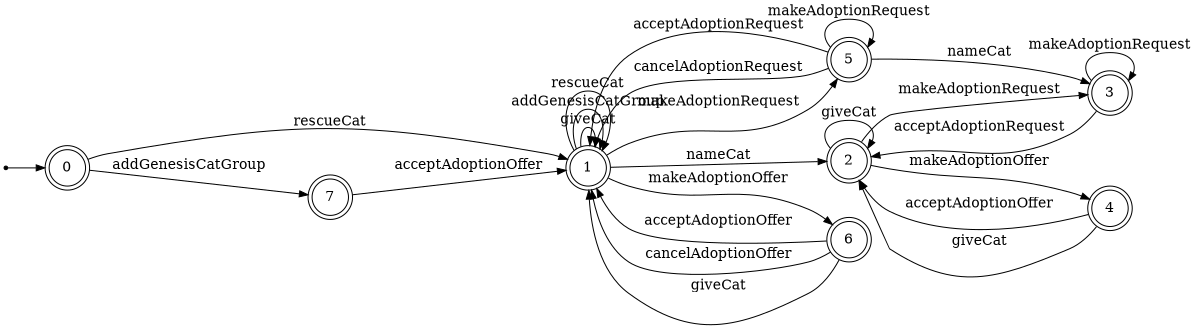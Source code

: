 digraph {
	ranksep=0.5 size="8, 8"
	rankdir=LR
	Initial [label="" fontsize=14.0 shape=point]
	0 [fontsize=14.0 shape=doublecircle]
	1 [fontsize=14.0 shape=doublecircle]
	2 [fontsize=14.0 shape=doublecircle]
	3 [fontsize=14.0 shape=doublecircle]
	4 [fontsize=14.0 shape=doublecircle]
	5 [fontsize=14.0 shape=doublecircle]
	6 [fontsize=14.0 shape=doublecircle]
	7 [fontsize=14.0 shape=doublecircle]
	Initial -> 0 [arrowsize=0.85]
	0 -> 7 [label=" addGenesisCatGroup " arrowsize=0.85 fontsize=14.0]
	0 -> 1 [label=" rescueCat " arrowsize=0.85 fontsize=14.0]
	1 -> 1 [label=" giveCat " arrowsize=0.85 fontsize=14.0]
	1 -> 6 [label=" makeAdoptionOffer " arrowsize=0.85 fontsize=14.0]
	1 -> 5 [label=" makeAdoptionRequest " arrowsize=0.85 fontsize=14.0]
	1 -> 2 [label=" nameCat " arrowsize=0.85 fontsize=14.0]
	1 -> 1 [label=" addGenesisCatGroup " arrowsize=0.85 fontsize=14.0]
	1 -> 1 [label=" rescueCat " arrowsize=0.85 fontsize=14.0]
	2 -> 2 [label=" giveCat " arrowsize=0.85 fontsize=14.0]
	2 -> 4 [label=" makeAdoptionOffer " arrowsize=0.85 fontsize=14.0]
	2 -> 3 [label=" makeAdoptionRequest " arrowsize=0.85 fontsize=14.0]
	3 -> 2 [label=" acceptAdoptionRequest " arrowsize=0.85 fontsize=14.0]
	3 -> 3 [label=" makeAdoptionRequest " arrowsize=0.85 fontsize=14.0]
	4 -> 2 [label=" acceptAdoptionOffer " arrowsize=0.85 fontsize=14.0]
	4 -> 2 [label=" giveCat " arrowsize=0.85 fontsize=14.0]
	5 -> 1 [label=" acceptAdoptionRequest " arrowsize=0.85 fontsize=14.0]
	5 -> 1 [label=" cancelAdoptionRequest " arrowsize=0.85 fontsize=14.0]
	5 -> 5 [label=" makeAdoptionRequest " arrowsize=0.85 fontsize=14.0]
	5 -> 3 [label=" nameCat " arrowsize=0.85 fontsize=14.0]
	6 -> 1 [label=" acceptAdoptionOffer " arrowsize=0.85 fontsize=14.0]
	6 -> 1 [label=" cancelAdoptionOffer " arrowsize=0.85 fontsize=14.0]
	6 -> 1 [label=" giveCat " arrowsize=0.85 fontsize=14.0]
	7 -> 1 [label=" acceptAdoptionOffer " arrowsize=0.85 fontsize=14.0]
}
